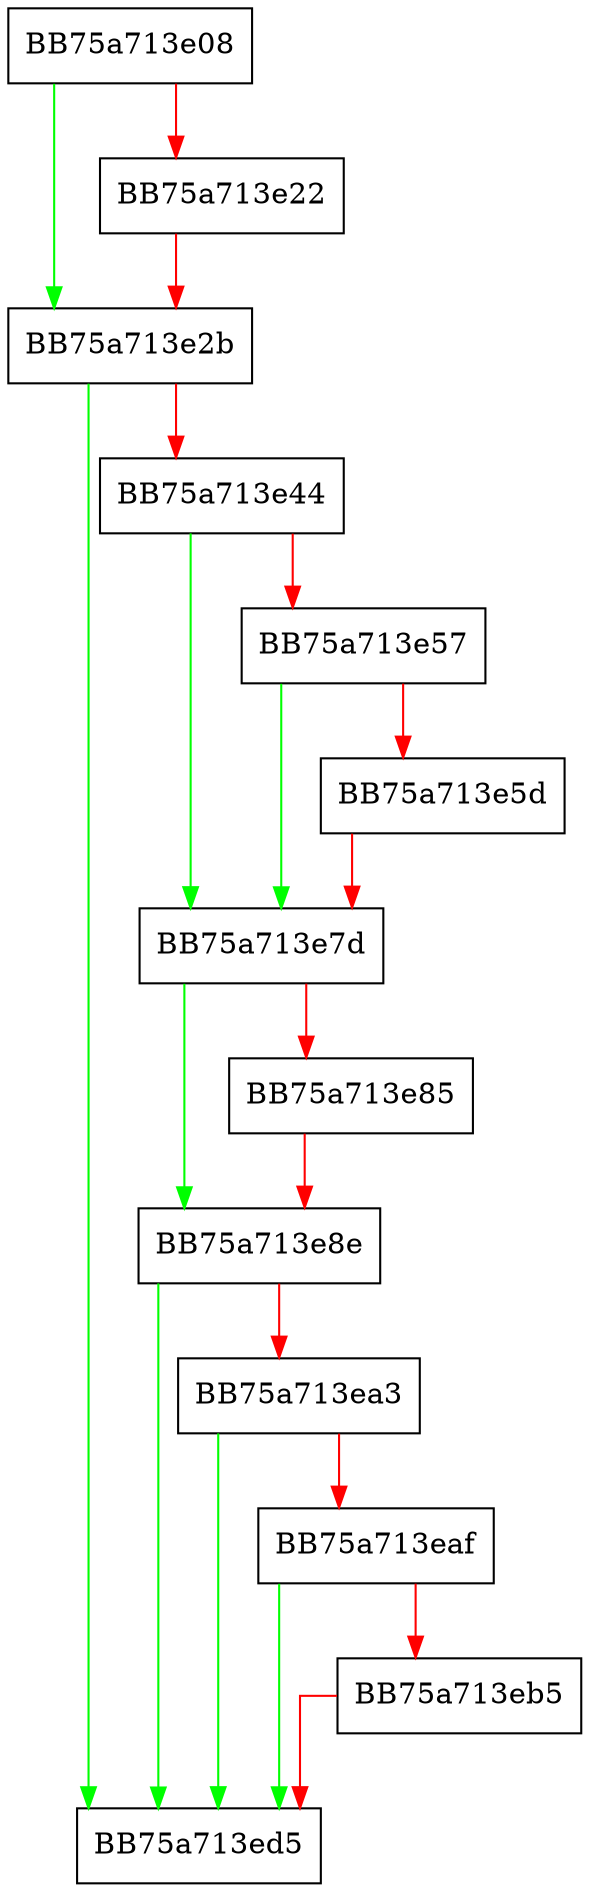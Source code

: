 digraph ConfigQuery {
  node [shape="box"];
  graph [splines=ortho];
  BB75a713e08 -> BB75a713e2b [color="green"];
  BB75a713e08 -> BB75a713e22 [color="red"];
  BB75a713e22 -> BB75a713e2b [color="red"];
  BB75a713e2b -> BB75a713ed5 [color="green"];
  BB75a713e2b -> BB75a713e44 [color="red"];
  BB75a713e44 -> BB75a713e7d [color="green"];
  BB75a713e44 -> BB75a713e57 [color="red"];
  BB75a713e57 -> BB75a713e7d [color="green"];
  BB75a713e57 -> BB75a713e5d [color="red"];
  BB75a713e5d -> BB75a713e7d [color="red"];
  BB75a713e7d -> BB75a713e8e [color="green"];
  BB75a713e7d -> BB75a713e85 [color="red"];
  BB75a713e85 -> BB75a713e8e [color="red"];
  BB75a713e8e -> BB75a713ed5 [color="green"];
  BB75a713e8e -> BB75a713ea3 [color="red"];
  BB75a713ea3 -> BB75a713ed5 [color="green"];
  BB75a713ea3 -> BB75a713eaf [color="red"];
  BB75a713eaf -> BB75a713ed5 [color="green"];
  BB75a713eaf -> BB75a713eb5 [color="red"];
  BB75a713eb5 -> BB75a713ed5 [color="red"];
}